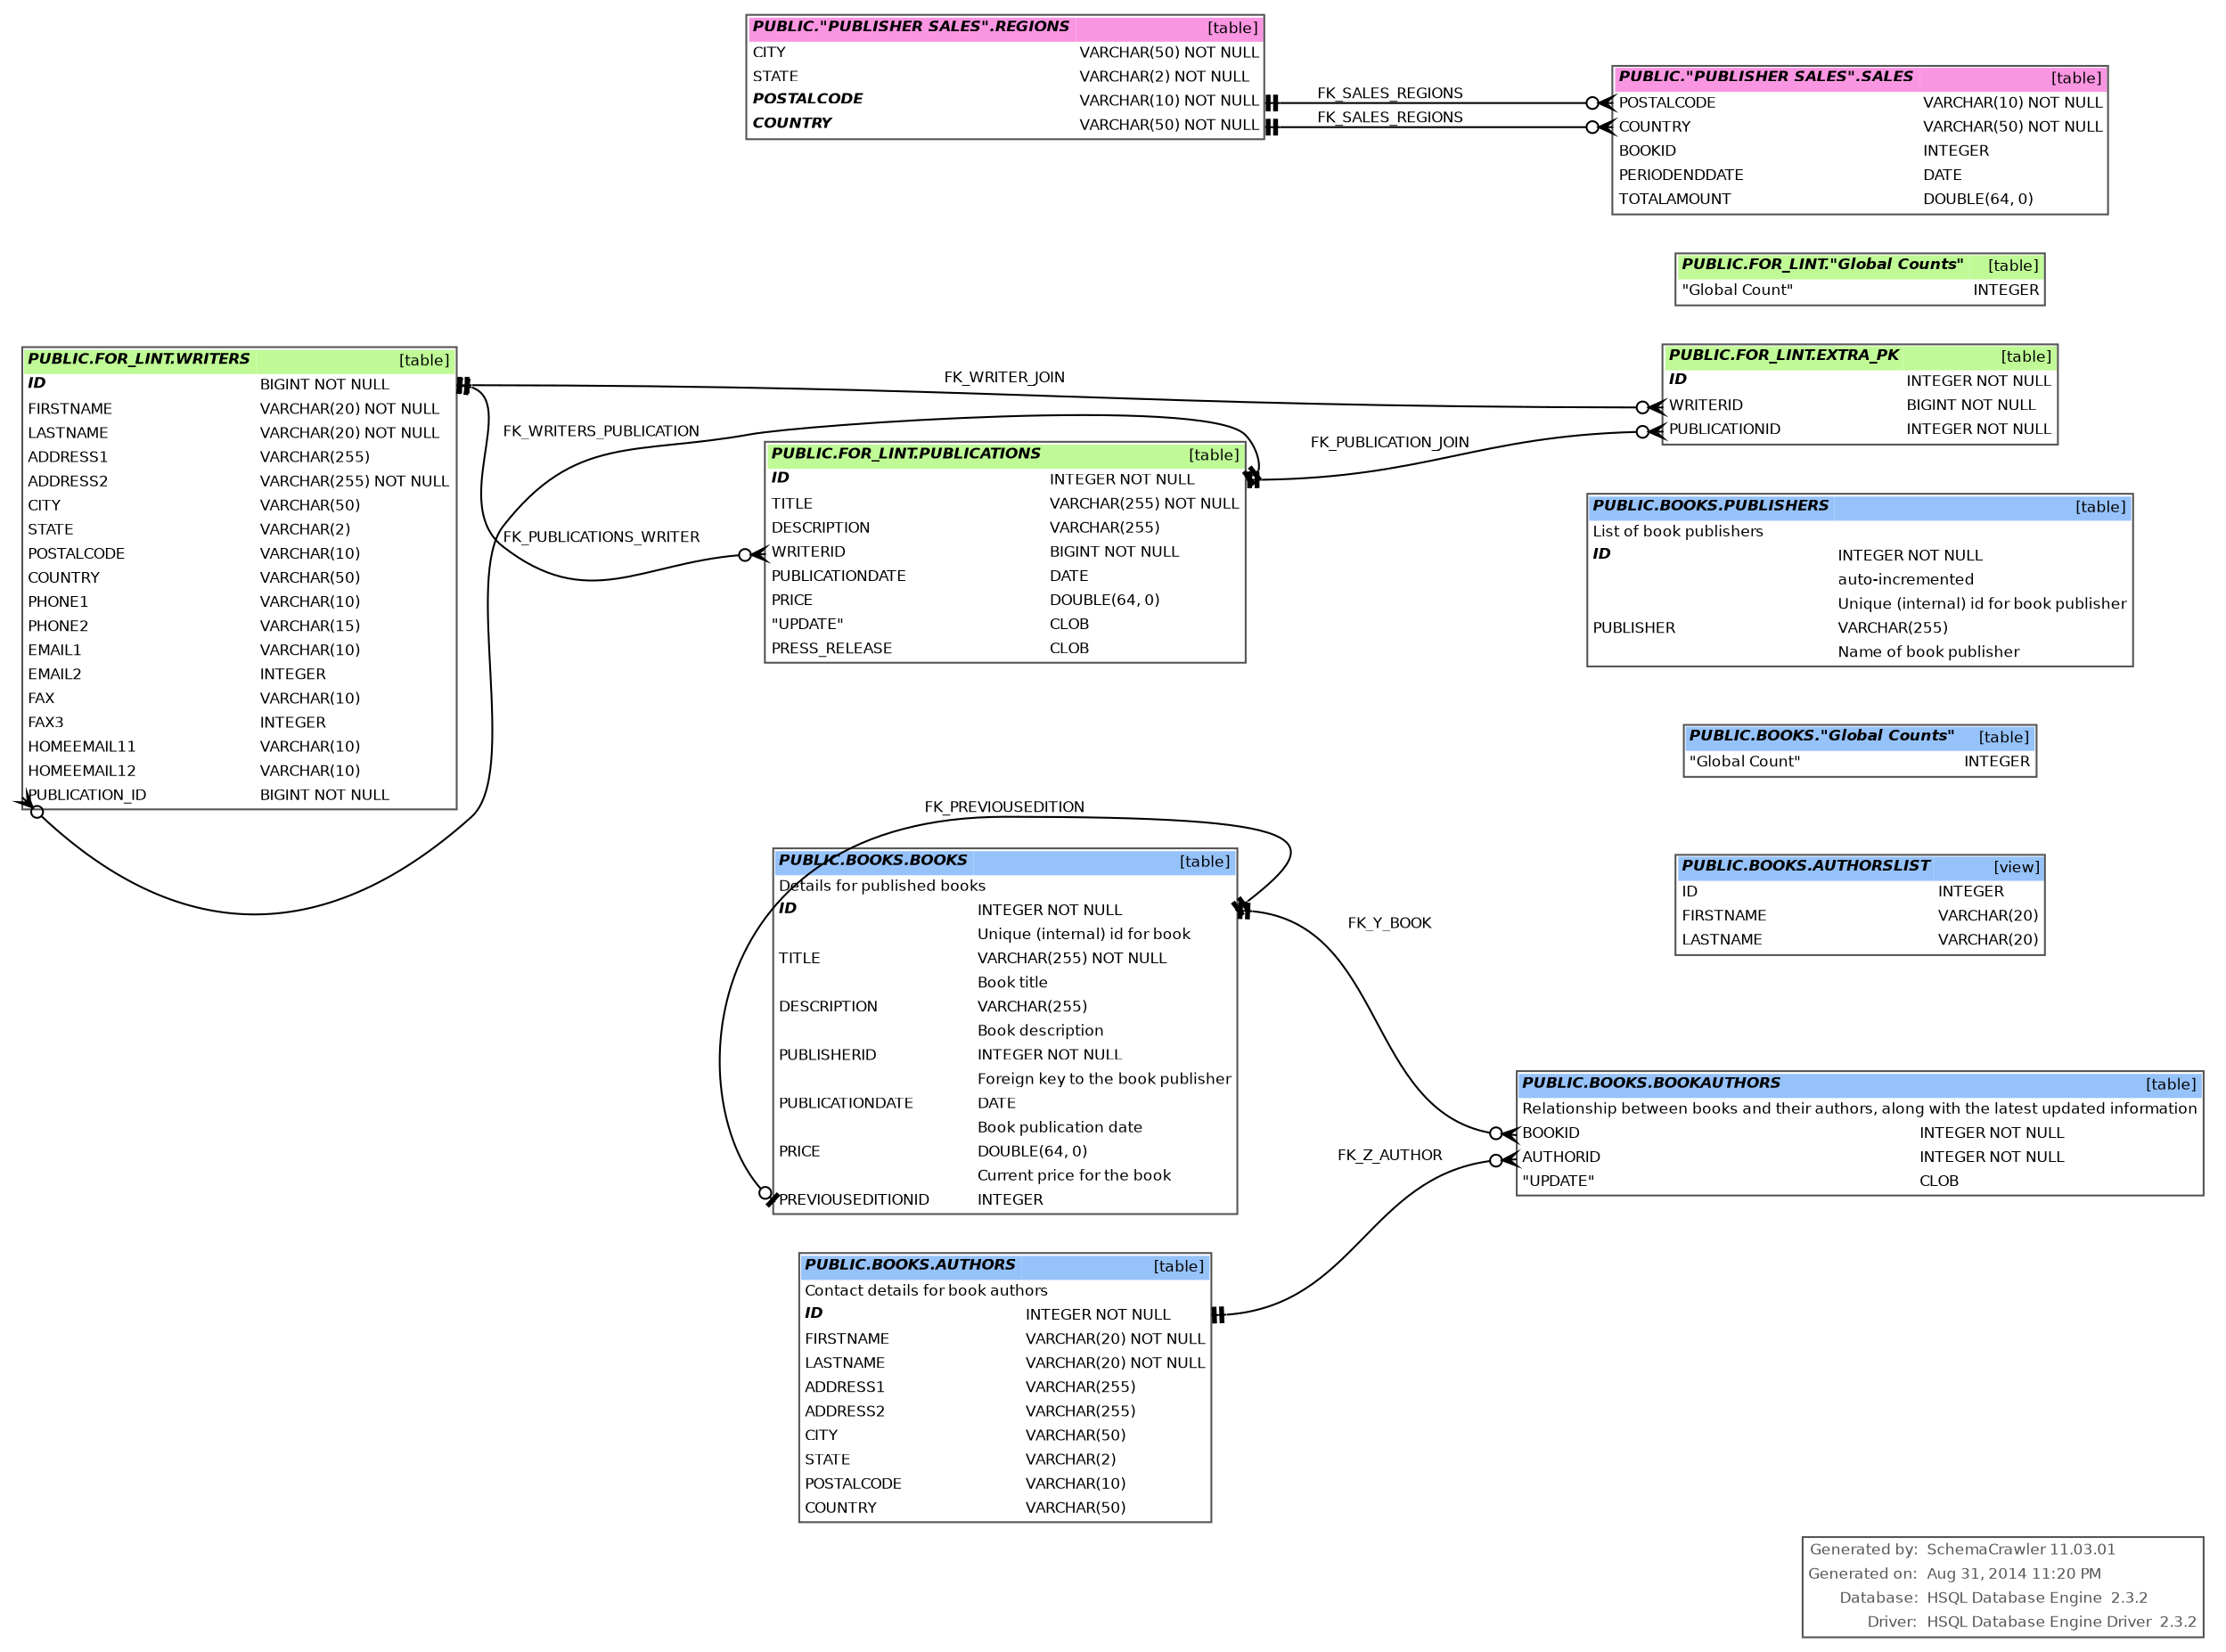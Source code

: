 digraph "SchemaCrawler_Diagram" {

  graph [
    nodesep="0.18"
    ranksep="0.46"
    rankdir="RL"
    fontname="Helvetica"
    fontsize="8"
  ];
  
  node [
    fontname="Helvetica"
    fontsize="8"
    shape="plaintext"
  ];
  
  edge [
    fontname="Helvetica"
    fontsize="8"  
    arrowsize="0.8"
  ];


  graph [fontcolor="#555555", 
    label=<
<table color="#555555" border="1" cellborder="0" cellspacing="0">
	<tr>
		<td align='right'>Generated by:</td>
		<td align='left'>SchemaCrawler 11.03.01</td>
	</tr>
	<tr>
		<td align='right'>Generated on:</td>
		<td align='left'>Aug 31, 2014 11:20 PM</td>
	</tr>
	<tr>
		<td align='right'>Database:</td>
		<td align='left'>HSQL Database Engine  2.3.2</td>
	</tr>
	<tr>
		<td align='right'>Driver:</td>
		<td align='left'>HSQL Database Engine Driver  2.3.2</td>
	</tr>
      </table>    >
    labeljust=r
    labelloc=b
  ];

  /* PUBLIC.BOOKS.AUTHORS -=-=-=-=-=-=-=-=-=-=-=-=-=- */
  "authors_dba8a1ff" [
    label=<
      <table border="1" cellborder="0" cellpadding="2" cellspacing="0" bgcolor="white" color="#555555">
	<tr>
		<td colspan='2' bgcolor='#96C2FA' align='left'><b><i>PUBLIC.BOOKS.AUTHORS</i></b></td>
		<td bgcolor='#96C2FA' align='right'>[table]</td>
	</tr>
	<tr>
		<td colspan='3' align='left'>Contact details for book authors</td>
	</tr>
	<tr>
		<td port='id_ecfc5f6a.start' align='left'><b><i>ID</i></b></td>
		<td align='left'> </td>
		<td port='id_ecfc5f6a.end' align='left'>INTEGER NOT NULL</td>
	</tr>
	<tr>
		<td port='firstname_212547ec.start' align='left'>FIRSTNAME</td>
		<td align='left'> </td>
		<td port='firstname_212547ec.end' align='left'>VARCHAR(20) NOT NULL</td>
	</tr>
	<tr>
		<td port='lastname_c2a4e130.start' align='left'>LASTNAME</td>
		<td align='left'> </td>
		<td port='lastname_c2a4e130.end' align='left'>VARCHAR(20) NOT NULL</td>
	</tr>
	<tr>
		<td port='address1_d0f1f1ec.start' align='left'>ADDRESS1</td>
		<td align='left'> </td>
		<td port='address1_d0f1f1ec.end' align='left'>VARCHAR(255)</td>
	</tr>
	<tr>
		<td port='address2_d0f1f1ed.start' align='left'>ADDRESS2</td>
		<td align='left'> </td>
		<td port='address2_d0f1f1ed.end' align='left'>VARCHAR(255)</td>
	</tr>
	<tr>
		<td port='city_9f5f8ffa.start' align='left'>CITY</td>
		<td align='left'> </td>
		<td port='city_9f5f8ffa.end' align='left'>VARCHAR(50)</td>
	</tr>
	<tr>
		<td port='state_4d789fc2.start' align='left'>STATE</td>
		<td align='left'> </td>
		<td port='state_4d789fc2.end' align='left'>VARCHAR(2)</td>
	</tr>
	<tr>
		<td port='postalcode_843cd087.start' align='left'>POSTALCODE</td>
		<td align='left'> </td>
		<td port='postalcode_843cd087.end' align='left'>VARCHAR(10)</td>
	</tr>
	<tr>
		<td port='country_7bfb2687.start' align='left'>COUNTRY</td>
		<td align='left'> </td>
		<td port='country_7bfb2687.end' align='left'>VARCHAR(50)</td>
	</tr>
      </table>
    >
  ];

  "bookauthors_aa4376":"authorid_19681b5e.start":w -> "authors_dba8a1ff":"id_ecfc5f6a.end":e [label=<FK_Z_AUTHOR> style="solid" dir="both" arrowhead="teetee" arrowtail="crowodot"];


  /* PUBLIC.BOOKS.AUTHORSLIST -=-=-=-=-=-=-=-=-=-=-=-=-=- */
  "authorslist_b29d331d" [
    label=<
      <table border="1" cellborder="0" cellpadding="2" cellspacing="0" bgcolor="white" color="#555555">
	<tr>
		<td colspan='2' bgcolor='#96C2FA' align='left'><b><i>PUBLIC.BOOKS.AUTHORSLIST</i></b></td>
		<td bgcolor='#96C2FA' align='right'>[view]</td>
	</tr>
	<tr>
		<td port='id_837fd18c.start' align='left'>ID</td>
		<td align='left'> </td>
		<td port='id_837fd18c.end' align='left'>INTEGER</td>
	</tr>
	<tr>
		<td port='firstname_d3258b8a.start' align='left'>FIRSTNAME</td>
		<td align='left'> </td>
		<td port='firstname_d3258b8a.end' align='left'>VARCHAR(20)</td>
	</tr>
	<tr>
		<td port='lastname_b7deb1d2.start' align='left'>LASTNAME</td>
		<td align='left'> </td>
		<td port='lastname_b7deb1d2.end' align='left'>VARCHAR(20)</td>
	</tr>
      </table>
    >
  ];



  /* PUBLIC.BOOKS.BOOKAUTHORS -=-=-=-=-=-=-=-=-=-=-=-=-=- */
  "bookauthors_aa4376" [
    label=<
      <table border="1" cellborder="0" cellpadding="2" cellspacing="0" bgcolor="white" color="#555555">
	<tr>
		<td colspan='2' bgcolor='#96C2FA' align='left'><b><i>PUBLIC.BOOKS.BOOKAUTHORS</i></b></td>
		<td bgcolor='#96C2FA' align='right'>[table]</td>
	</tr>
	<tr>
		<td colspan='3' align='left'>Relationship between books and their authors, along with the latest updated information</td>
	</tr>
	<tr>
		<td port='bookid_931bd73c.start' align='left'>BOOKID</td>
		<td align='left'> </td>
		<td port='bookid_931bd73c.end' align='left'>INTEGER NOT NULL</td>
	</tr>
	<tr>
		<td port='authorid_19681b5e.start' align='left'>AUTHORID</td>
		<td align='left'> </td>
		<td port='authorid_19681b5e.end' align='left'>INTEGER NOT NULL</td>
	</tr>
	<tr>
		<td port='update_7e11958f.start' align='left'>&quot;UPDATE&quot;</td>
		<td align='left'> </td>
		<td port='update_7e11958f.end' align='left'>CLOB</td>
	</tr>
      </table>
    >
  ];



  /* PUBLIC.BOOKS.BOOKS -=-=-=-=-=-=-=-=-=-=-=-=-=- */
  "books_afd2ba21" [
    label=<
      <table border="1" cellborder="0" cellpadding="2" cellspacing="0" bgcolor="white" color="#555555">
	<tr>
		<td colspan='2' bgcolor='#96C2FA' align='left'><b><i>PUBLIC.BOOKS.BOOKS</i></b></td>
		<td bgcolor='#96C2FA' align='right'>[table]</td>
	</tr>
	<tr>
		<td colspan='3' align='left'>Details for published books</td>
	</tr>
	<tr>
		<td port='id_bb8abc08.start' align='left'><b><i>ID</i></b></td>
		<td align='left'> </td>
		<td port='id_bb8abc08.end' align='left'>INTEGER NOT NULL</td>
	</tr>
	<tr>
		<td align='left'></td>
		<td align='left'> </td>
		<td align='left'>Unique (internal) id for book</td>
	</tr>
	<tr>
		<td port='title_764df42b.start' align='left'>TITLE</td>
		<td align='left'> </td>
		<td port='title_764df42b.end' align='left'>VARCHAR(255) NOT NULL</td>
	</tr>
	<tr>
		<td align='left'></td>
		<td align='left'> </td>
		<td align='left'>Book title</td>
	</tr>
	<tr>
		<td port='description_f1e45f8f.start' align='left'>DESCRIPTION</td>
		<td align='left'> </td>
		<td port='description_f1e45f8f.end' align='left'>VARCHAR(255)</td>
	</tr>
	<tr>
		<td align='left'></td>
		<td align='left'> </td>
		<td align='left'>Book description</td>
	</tr>
	<tr>
		<td port='publisherid_3413fbaa.start' align='left'>PUBLISHERID</td>
		<td align='left'> </td>
		<td port='publisherid_3413fbaa.end' align='left'>INTEGER NOT NULL</td>
	</tr>
	<tr>
		<td align='left'></td>
		<td align='left'> </td>
		<td align='left'>Foreign key to the book publisher</td>
	</tr>
	<tr>
		<td port='publicationdate_bf876ded.start' align='left'>PUBLICATIONDATE</td>
		<td align='left'> </td>
		<td port='publicationdate_bf876ded.end' align='left'>DATE</td>
	</tr>
	<tr>
		<td align='left'></td>
		<td align='left'> </td>
		<td align='left'>Book publication date</td>
	</tr>
	<tr>
		<td port='price_7619831c.start' align='left'>PRICE</td>
		<td align='left'> </td>
		<td port='price_7619831c.end' align='left'>DOUBLE(64, 0)</td>
	</tr>
	<tr>
		<td align='left'></td>
		<td align='left'> </td>
		<td align='left'>Current price for the book</td>
	</tr>
	<tr>
		<td port='previouseditionid_8c50cb95.start' align='left'>PREVIOUSEDITIONID</td>
		<td align='left'> </td>
		<td port='previouseditionid_8c50cb95.end' align='left'>INTEGER</td>
	</tr>
      </table>
    >
  ];

  "bookauthors_aa4376":"bookid_931bd73c.start":w -> "books_afd2ba21":"id_bb8abc08.end":e [label=<FK_Y_BOOK> style="solid" dir="both" arrowhead="teetee" arrowtail="crowodot"];
  "books_afd2ba21":"previouseditionid_8c50cb95.start":w -> "books_afd2ba21":"id_bb8abc08.end":e [label=<FK_PREVIOUSEDITION> style="solid" dir="both" arrowhead="teetee" arrowtail="teeodot"];


  /* PUBLIC.BOOKS."Global Counts" -=-=-=-=-=-=-=-=-=-=-=-=-=- */
  "globalcounts_2ab3635a" [
    label=<
      <table border="1" cellborder="0" cellpadding="2" cellspacing="0" bgcolor="white" color="#555555">
	<tr>
		<td colspan='2' bgcolor='#96C2FA' align='left'><b><i>PUBLIC.BOOKS.&quot;Global Counts&quot;</i></b></td>
		<td bgcolor='#96C2FA' align='right'>[table]</td>
	</tr>
	<tr>
		<td port='globalcount_22cfa042.start' align='left'>&quot;Global Count&quot;</td>
		<td align='left'> </td>
		<td port='globalcount_22cfa042.end' align='left'>INTEGER</td>
	</tr>
      </table>
    >
  ];



  /* PUBLIC.BOOKS.PUBLISHERS -=-=-=-=-=-=-=-=-=-=-=-=-=- */
  "publishers_b8da20c0" [
    label=<
      <table border="1" cellborder="0" cellpadding="2" cellspacing="0" bgcolor="white" color="#555555">
	<tr>
		<td colspan='2' bgcolor='#96C2FA' align='left'><b><i>PUBLIC.BOOKS.PUBLISHERS</i></b></td>
		<td bgcolor='#96C2FA' align='right'>[table]</td>
	</tr>
	<tr>
		<td colspan='3' align='left'>List of book publishers</td>
	</tr>
	<tr>
		<td port='id_6fc9dd09.start' align='left'><b><i>ID</i></b></td>
		<td align='left'> </td>
		<td port='id_6fc9dd09.end' align='left'>INTEGER NOT NULL</td>
	</tr>
	<tr>
		<td align='left'></td>
		<td align='left'> </td>
		<td align='left'>auto-incremented</td>
	</tr>
	<tr>
		<td align='left'></td>
		<td align='left'> </td>
		<td align='left'>Unique (internal) id for book publisher</td>
	</tr>
	<tr>
		<td port='publisher_13c8362e.start' align='left'>PUBLISHER</td>
		<td align='left'> </td>
		<td port='publisher_13c8362e.end' align='left'>VARCHAR(255)</td>
	</tr>
	<tr>
		<td align='left'></td>
		<td align='left'> </td>
		<td align='left'>Name of book publisher</td>
	</tr>
      </table>
    >
  ];



  /* PUBLIC.FOR_LINT.EXTRA_PK -=-=-=-=-=-=-=-=-=-=-=-=-=- */
  "extra_pk_334890da" [
    label=<
      <table border="1" cellborder="0" cellpadding="2" cellspacing="0" bgcolor="white" color="#555555">
	<tr>
		<td colspan='2' bgcolor='#BFFA96' align='left'><b><i>PUBLIC.FOR_LINT.EXTRA_PK</i></b></td>
		<td bgcolor='#BFFA96' align='right'>[table]</td>
	</tr>
	<tr>
		<td port='id_e9913eaf.start' align='left'><b><i>ID</i></b></td>
		<td align='left'> </td>
		<td port='id_e9913eaf.end' align='left'>INTEGER NOT NULL</td>
	</tr>
	<tr>
		<td port='writerid_b8c70762.start' align='left'>WRITERID</td>
		<td align='left'> </td>
		<td port='writerid_b8c70762.end' align='left'>BIGINT NOT NULL</td>
	</tr>
	<tr>
		<td port='publicationid_d4d93213.start' align='left'>PUBLICATIONID</td>
		<td align='left'> </td>
		<td port='publicationid_d4d93213.end' align='left'>INTEGER NOT NULL</td>
	</tr>
      </table>
    >
  ];



  /* PUBLIC.FOR_LINT."Global Counts" -=-=-=-=-=-=-=-=-=-=-=-=-=- */
  "globalcounts_986b8a53" [
    label=<
      <table border="1" cellborder="0" cellpadding="2" cellspacing="0" bgcolor="white" color="#555555">
	<tr>
		<td colspan='2' bgcolor='#BFFA96' align='left'><b><i>PUBLIC.FOR_LINT.&quot;Global Counts&quot;</i></b></td>
		<td bgcolor='#BFFA96' align='right'>[table]</td>
	</tr>
	<tr>
		<td port='globalcount_9be78829.start' align='left'>&quot;Global Count&quot;</td>
		<td align='left'> </td>
		<td port='globalcount_9be78829.end' align='left'>INTEGER</td>
	</tr>
      </table>
    >
  ];



  /* PUBLIC.FOR_LINT.PUBLICATIONS -=-=-=-=-=-=-=-=-=-=-=-=-=- */
  "publications_949377f7" [
    label=<
      <table border="1" cellborder="0" cellpadding="2" cellspacing="0" bgcolor="white" color="#555555">
	<tr>
		<td colspan='2' bgcolor='#BFFA96' align='left'><b><i>PUBLIC.FOR_LINT.PUBLICATIONS</i></b></td>
		<td bgcolor='#BFFA96' align='right'>[table]</td>
	</tr>
	<tr>
		<td port='id_f5162672.start' align='left'><b><i>ID</i></b></td>
		<td align='left'> </td>
		<td port='id_f5162672.end' align='left'>INTEGER NOT NULL</td>
	</tr>
	<tr>
		<td port='title_fd427981.start' align='left'>TITLE</td>
		<td align='left'> </td>
		<td port='title_fd427981.end' align='left'>VARCHAR(255) NOT NULL</td>
	</tr>
	<tr>
		<td port='description_d3f90c65.start' align='left'>DESCRIPTION</td>
		<td align='left'> </td>
		<td port='description_d3f90c65.end' align='left'>VARCHAR(255)</td>
	</tr>
	<tr>
		<td port='writerid_1c21d0e5.start' align='left'>WRITERID</td>
		<td align='left'> </td>
		<td port='writerid_1c21d0e5.end' align='left'>BIGINT NOT NULL</td>
	</tr>
	<tr>
		<td port='publicationdate_fb2dbfc3.start' align='left'>PUBLICATIONDATE</td>
		<td align='left'> </td>
		<td port='publicationdate_fb2dbfc3.end' align='left'>DATE</td>
	</tr>
	<tr>
		<td port='price_fd0e0872.start' align='left'>PRICE</td>
		<td align='left'> </td>
		<td port='price_fd0e0872.end' align='left'>DOUBLE(64, 0)</td>
	</tr>
	<tr>
		<td port='update_4444e22e.start' align='left'>&quot;UPDATE&quot;</td>
		<td align='left'> </td>
		<td port='update_4444e22e.end' align='left'>CLOB</td>
	</tr>
	<tr>
		<td port='press_release_3e1e2a14.start' align='left'>PRESS_RELEASE</td>
		<td align='left'> </td>
		<td port='press_release_3e1e2a14.end' align='left'>CLOB</td>
	</tr>
      </table>
    >
  ];

  "extra_pk_334890da":"publicationid_d4d93213.start":w -> "publications_949377f7":"id_f5162672.end":e [label=<FK_PUBLICATION_JOIN> style="solid" dir="both" arrowhead="teetee" arrowtail="crowodot"];
  "writers_bf84ac10":"publication_id_b1bcb5cc.start":w -> "publications_949377f7":"id_f5162672.end":e [label=<FK_WRITERS_PUBLICATION> style="solid" dir="both" arrowhead="teetee" arrowtail="crowodot"];


  /* PUBLIC.FOR_LINT.WRITERS -=-=-=-=-=-=-=-=-=-=-=-=-=- */
  "writers_bf84ac10" [
    label=<
      <table border="1" cellborder="0" cellpadding="2" cellspacing="0" bgcolor="white" color="#555555">
	<tr>
		<td colspan='2' bgcolor='#BFFA96' align='left'><b><i>PUBLIC.FOR_LINT.WRITERS</i></b></td>
		<td bgcolor='#BFFA96' align='right'>[table]</td>
	</tr>
	<tr>
		<td port='id_3033cfb9.start' align='left'><b><i>ID</i></b></td>
		<td align='left'> </td>
		<td port='id_3033cfb9.end' align='left'>BIGINT NOT NULL</td>
	</tr>
	<tr>
		<td port='firstname_b42cb0bd.start' align='left'>FIRSTNAME</td>
		<td align='left'> </td>
		<td port='firstname_b42cb0bd.end' align='left'>VARCHAR(20) NOT NULL</td>
	</tr>
	<tr>
		<td port='lastname_8d949a3f.start' align='left'>LASTNAME</td>
		<td align='left'> </td>
		<td port='lastname_8d949a3f.end' align='left'>VARCHAR(20) NOT NULL</td>
	</tr>
	<tr>
		<td port='address1_9be1aafb.start' align='left'>ADDRESS1</td>
		<td align='left'> </td>
		<td port='address1_9be1aafb.end' align='left'>VARCHAR(255)</td>
	</tr>
	<tr>
		<td port='address2_9be1aafc.start' align='left'>ADDRESS2</td>
		<td align='left'> </td>
		<td port='address2_9be1aafc.end' align='left'>VARCHAR(255) NOT NULL</td>
	</tr>
	<tr>
		<td port='city_f27c2889.start' align='left'>CITY</td>
		<td align='left'> </td>
		<td port='city_f27c2889.end' align='left'>VARCHAR(50)</td>
	</tr>
	<tr>
		<td port='state_5def1913.start' align='left'>STATE</td>
		<td align='left'> </td>
		<td port='state_5def1913.end' align='left'>VARCHAR(2)</td>
	</tr>
	<tr>
		<td port='postalcode_522281d6.start' align='left'>POSTALCODE</td>
		<td align='left'> </td>
		<td port='postalcode_522281d6.end' align='left'>VARCHAR(10)</td>
	</tr>
	<tr>
		<td port='country_48b88f98.start' align='left'>COUNTRY</td>
		<td align='left'> </td>
		<td port='country_48b88f98.end' align='left'>VARCHAR(50)</td>
	</tr>
	<tr>
		<td port='phone1_5a32ac41.start' align='left'>PHONE1</td>
		<td align='left'> </td>
		<td port='phone1_5a32ac41.end' align='left'>VARCHAR(10)</td>
	</tr>
	<tr>
		<td port='phone2_5a32ac42.start' align='left'>PHONE2</td>
		<td align='left'> </td>
		<td port='phone2_5a32ac42.end' align='left'>VARCHAR(15)</td>
	</tr>
	<tr>
		<td port='email1_47ad63d3.start' align='left'>EMAIL1</td>
		<td align='left'> </td>
		<td port='email1_47ad63d3.end' align='left'>VARCHAR(10)</td>
	</tr>
	<tr>
		<td port='email2_47ad63d4.start' align='left'>EMAIL2</td>
		<td align='left'> </td>
		<td port='email2_47ad63d4.end' align='left'>INTEGER</td>
	</tr>
	<tr>
		<td port='fax_d6461c1f.start' align='left'>FAX</td>
		<td align='left'> </td>
		<td port='fax_d6461c1f.end' align='left'>VARCHAR(10)</td>
	</tr>
	<tr>
		<td port='fax3_f27d67f4.start' align='left'>FAX3</td>
		<td align='left'> </td>
		<td port='fax3_f27d67f4.end' align='left'>INTEGER</td>
	</tr>
	<tr>
		<td port='homeemail11_906adfff.start' align='left'>HOMEEMAIL11</td>
		<td align='left'> </td>
		<td port='homeemail11_906adfff.end' align='left'>VARCHAR(10)</td>
	</tr>
	<tr>
		<td port='homeemail12_906ae000.start' align='left'>HOMEEMAIL12</td>
		<td align='left'> </td>
		<td port='homeemail12_906ae000.end' align='left'>VARCHAR(10)</td>
	</tr>
	<tr>
		<td port='publication_id_b1bcb5cc.start' align='left'>PUBLICATION_ID</td>
		<td align='left'> </td>
		<td port='publication_id_b1bcb5cc.end' align='left'>BIGINT NOT NULL</td>
	</tr>
      </table>
    >
  ];

  "extra_pk_334890da":"writerid_b8c70762.start":w -> "writers_bf84ac10":"id_3033cfb9.end":e [label=<FK_WRITER_JOIN> style="solid" dir="both" arrowhead="teetee" arrowtail="crowodot"];
  "publications_949377f7":"writerid_1c21d0e5.start":w -> "writers_bf84ac10":"id_3033cfb9.end":e [label=<FK_PUBLICATIONS_WRITER> style="solid" dir="both" arrowhead="teetee" arrowtail="crowodot"];


  /* PUBLIC."PUBLISHER SALES".REGIONS -=-=-=-=-=-=-=-=-=-=-=-=-=- */
  "regions_bc895c48" [
    label=<
      <table border="1" cellborder="0" cellpadding="2" cellspacing="0" bgcolor="white" color="#555555">
	<tr>
		<td colspan='2' bgcolor='#FA96E1' align='left'><b><i>PUBLIC.&quot;PUBLISHER SALES&quot;.REGIONS</i></b></td>
		<td bgcolor='#FA96E1' align='right'>[table]</td>
	</tr>
	<tr>
		<td port='city_2c74db51.start' align='left'>CITY</td>
		<td align='left'> </td>
		<td port='city_2c74db51.end' align='left'>VARCHAR(50) NOT NULL</td>
	</tr>
	<tr>
		<td port='state_630cbf4b.start' align='left'>STATE</td>
		<td align='left'> </td>
		<td port='state_630cbf4b.end' align='left'>VARCHAR(2) NOT NULL</td>
	</tr>
	<tr>
		<td port='postalcode_9b2bfe9e.start' align='left'><b><i>POSTALCODE</i></b></td>
		<td align='left'> </td>
		<td port='postalcode_9b2bfe9e.end' align='left'>VARCHAR(10) NOT NULL</td>
	</tr>
	<tr>
		<td port='country_7d0587d0.start' align='left'><b><i>COUNTRY</i></b></td>
		<td align='left'> </td>
		<td port='country_7d0587d0.end' align='left'>VARCHAR(50) NOT NULL</td>
	</tr>
      </table>
    >
  ];

  "sales_20be6f95":"postalcode_738bc931.start":w -> "regions_bc895c48":"postalcode_9b2bfe9e.end":e [label=<FK_SALES_REGIONS> style="solid" dir="both" arrowhead="teetee" arrowtail="crowodot"];
  "sales_20be6f95":"country_890cfe1d.start":w -> "regions_bc895c48":"country_7d0587d0.end":e [label=<FK_SALES_REGIONS> style="solid" dir="both" arrowhead="teetee" arrowtail="crowodot"];


  /* PUBLIC."PUBLISHER SALES".SALES -=-=-=-=-=-=-=-=-=-=-=-=-=- */
  "sales_20be6f95" [
    label=<
      <table border="1" cellborder="0" cellpadding="2" cellspacing="0" bgcolor="white" color="#555555">
	<tr>
		<td colspan='2' bgcolor='#FA96E1' align='left'><b><i>PUBLIC.&quot;PUBLISHER SALES&quot;.SALES</i></b></td>
		<td bgcolor='#FA96E1' align='right'>[table]</td>
	</tr>
	<tr>
		<td port='postalcode_738bc931.start' align='left'>POSTALCODE</td>
		<td align='left'> </td>
		<td port='postalcode_738bc931.end' align='left'>VARCHAR(10) NOT NULL</td>
	</tr>
	<tr>
		<td port='country_890cfe1d.start' align='left'>COUNTRY</td>
		<td align='left'> </td>
		<td port='country_890cfe1d.end' align='left'>VARCHAR(50) NOT NULL</td>
	</tr>
	<tr>
		<td port='bookid_3c829a3d.start' align='left'>BOOKID</td>
		<td align='left'> </td>
		<td port='bookid_3c829a3d.end' align='left'>INTEGER</td>
	</tr>
	<tr>
		<td port='periodenddate_1bd9ab6f.start' align='left'>PERIODENDDATE</td>
		<td align='left'> </td>
		<td port='periodenddate_1bd9ab6f.end' align='left'>DATE</td>
	</tr>
	<tr>
		<td port='totalamount_63baaba3.start' align='left'>TOTALAMOUNT</td>
		<td align='left'> </td>
		<td port='totalamount_63baaba3.end' align='left'>DOUBLE(64, 0)</td>
	</tr>
      </table>
    >
  ];



}
